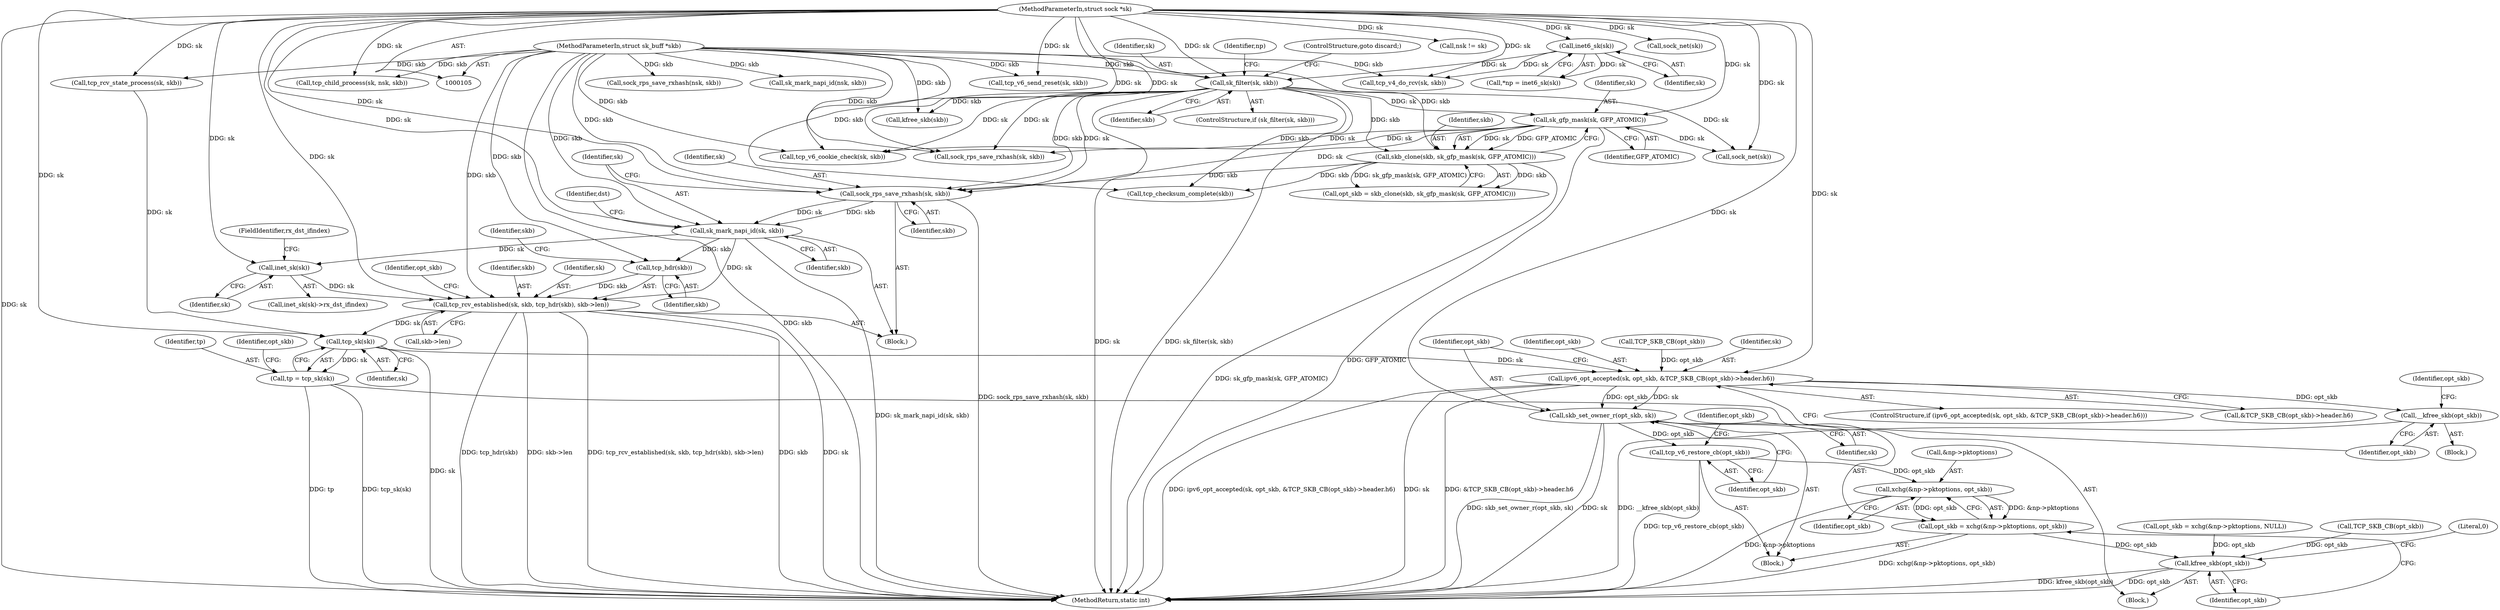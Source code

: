 digraph "1_linux_ac6e780070e30e4c35bd395acfe9191e6268bdd3_0@pointer" {
"1000161" [label="(Call,sock_rps_save_rxhash(sk, skb))"];
"1000131" [label="(Call,sk_filter(sk, skb))"];
"1000112" [label="(Call,inet6_sk(sk))"];
"1000106" [label="(MethodParameterIn,struct sock *sk)"];
"1000107" [label="(MethodParameterIn,struct sk_buff *skb)"];
"1000145" [label="(Call,sk_gfp_mask(sk, GFP_ATOMIC))"];
"1000143" [label="(Call,skb_clone(skb, sk_gfp_mask(sk, GFP_ATOMIC)))"];
"1000164" [label="(Call,sk_mark_napi_id(sk, skb))"];
"1000174" [label="(Call,inet_sk(sk))"];
"1000195" [label="(Call,tcp_rcv_established(sk, skb, tcp_hdr(skb), skb->len))"];
"1000292" [label="(Call,tcp_sk(sk))"];
"1000290" [label="(Call,tp = tcp_sk(sk))"];
"1000396" [label="(Call,ipv6_opt_accepted(sk, opt_skb, &TCP_SKB_CB(opt_skb)->header.h6))"];
"1000407" [label="(Call,skb_set_owner_r(opt_skb, sk))"];
"1000410" [label="(Call,tcp_v6_restore_cb(opt_skb))"];
"1000414" [label="(Call,xchg(&np->pktoptions, opt_skb))"];
"1000412" [label="(Call,opt_skb = xchg(&np->pktoptions, opt_skb))"];
"1000432" [label="(Call,kfree_skb(opt_skb))"];
"1000422" [label="(Call,__kfree_skb(opt_skb))"];
"1000198" [label="(Call,tcp_hdr(skb))"];
"1000396" [label="(Call,ipv6_opt_accepted(sk, opt_skb, &TCP_SKB_CB(opt_skb)->header.h6))"];
"1000424" [label="(Call,opt_skb = xchg(&np->pktoptions, NULL))"];
"1000281" [label="(Call,sock_net(sk))"];
"1000175" [label="(Identifier,sk)"];
"1000154" [label="(Block,)"];
"1000195" [label="(Call,tcp_rcv_established(sk, skb, tcp_hdr(skb), skb->len))"];
"1000141" [label="(Call,opt_skb = skb_clone(skb, sk_gfp_mask(sk, GFP_ATOMIC)))"];
"1000162" [label="(Identifier,sk)"];
"1000409" [label="(Identifier,sk)"];
"1000138" [label="(Identifier,np)"];
"1000237" [label="(Call,sk_mark_napi_id(nsk, skb))"];
"1000200" [label="(Call,skb->len)"];
"1000110" [label="(Call,*np = inet6_sk(sk))"];
"1000168" [label="(Identifier,dst)"];
"1000108" [label="(Block,)"];
"1000408" [label="(Identifier,opt_skb)"];
"1000412" [label="(Call,opt_skb = xchg(&np->pktoptions, opt_skb))"];
"1000163" [label="(Identifier,skb)"];
"1000436" [label="(MethodReturn,static int)"];
"1000173" [label="(Call,inet_sk(sk)->rx_dst_ifindex)"];
"1000267" [label="(Call,tcp_v6_send_reset(sk, skb))"];
"1000161" [label="(Call,sock_rps_save_rxhash(sk, skb))"];
"1000253" [label="(Call,sock_rps_save_rxhash(sk, skb))"];
"1000176" [label="(FieldIdentifier,rx_dst_ifindex)"];
"1000395" [label="(ControlStructure,if (ipv6_opt_accepted(sk, opt_skb, &TCP_SKB_CB(opt_skb)->header.h6)))"];
"1000422" [label="(Call,__kfree_skb(opt_skb))"];
"1000113" [label="(Identifier,sk)"];
"1000411" [label="(Identifier,opt_skb)"];
"1000421" [label="(Block,)"];
"1000164" [label="(Call,sk_mark_napi_id(sk, skb))"];
"1000257" [label="(Call,tcp_rcv_state_process(sk, skb))"];
"1000147" [label="(Identifier,GFP_ATOMIC)"];
"1000397" [label="(Identifier,sk)"];
"1000174" [label="(Call,inet_sk(sk))"];
"1000209" [label="(Call,tcp_checksum_complete(skb))"];
"1000106" [label="(MethodParameterIn,struct sock *sk)"];
"1000275" [label="(Call,kfree_skb(skb))"];
"1000165" [label="(Identifier,sk)"];
"1000222" [label="(Call,tcp_v6_cookie_check(sk, skb))"];
"1000131" [label="(Call,sk_filter(sk, skb))"];
"1000112" [label="(Call,inet6_sk(sk))"];
"1000133" [label="(Identifier,skb)"];
"1000107" [label="(MethodParameterIn,struct sk_buff *skb)"];
"1000198" [label="(Call,tcp_hdr(skb))"];
"1000290" [label="(Call,tp = tcp_sk(sk))"];
"1000134" [label="(ControlStructure,goto discard;)"];
"1000230" [label="(Call,nsk != sk)"];
"1000197" [label="(Identifier,skb)"];
"1000413" [label="(Identifier,opt_skb)"];
"1000145" [label="(Call,sk_gfp_mask(sk, GFP_ATOMIC))"];
"1000407" [label="(Call,skb_set_owner_r(opt_skb, sk))"];
"1000415" [label="(Call,&np->pktoptions)"];
"1000298" [label="(Call,TCP_SKB_CB(opt_skb))"];
"1000425" [label="(Identifier,opt_skb)"];
"1000423" [label="(Identifier,opt_skb)"];
"1000292" [label="(Call,tcp_sk(sk))"];
"1000398" [label="(Identifier,opt_skb)"];
"1000196" [label="(Identifier,sk)"];
"1000414" [label="(Call,xchg(&np->pktoptions, opt_skb))"];
"1000406" [label="(Block,)"];
"1000433" [label="(Identifier,opt_skb)"];
"1000132" [label="(Identifier,sk)"];
"1000241" [label="(Call,tcp_child_process(sk, nsk, skb))"];
"1000199" [label="(Identifier,skb)"];
"1000201" [label="(Identifier,skb)"];
"1000204" [label="(Identifier,opt_skb)"];
"1000127" [label="(Call,tcp_v4_do_rcv(sk, skb))"];
"1000285" [label="(Call,sock_net(sk))"];
"1000234" [label="(Call,sock_rps_save_rxhash(nsk, skb))"];
"1000419" [label="(Identifier,opt_skb)"];
"1000146" [label="(Identifier,sk)"];
"1000410" [label="(Call,tcp_v6_restore_cb(opt_skb))"];
"1000130" [label="(ControlStructure,if (sk_filter(sk, skb)))"];
"1000166" [label="(Identifier,skb)"];
"1000143" [label="(Call,skb_clone(skb, sk_gfp_mask(sk, GFP_ATOMIC)))"];
"1000432" [label="(Call,kfree_skb(opt_skb))"];
"1000402" [label="(Call,TCP_SKB_CB(opt_skb))"];
"1000299" [label="(Identifier,opt_skb)"];
"1000435" [label="(Literal,0)"];
"1000291" [label="(Identifier,tp)"];
"1000399" [label="(Call,&TCP_SKB_CB(opt_skb)->header.h6)"];
"1000293" [label="(Identifier,sk)"];
"1000144" [label="(Identifier,skb)"];
"1000161" -> "1000154"  [label="AST: "];
"1000161" -> "1000163"  [label="CFG: "];
"1000162" -> "1000161"  [label="AST: "];
"1000163" -> "1000161"  [label="AST: "];
"1000165" -> "1000161"  [label="CFG: "];
"1000161" -> "1000436"  [label="DDG: sock_rps_save_rxhash(sk, skb)"];
"1000131" -> "1000161"  [label="DDG: sk"];
"1000131" -> "1000161"  [label="DDG: skb"];
"1000145" -> "1000161"  [label="DDG: sk"];
"1000106" -> "1000161"  [label="DDG: sk"];
"1000143" -> "1000161"  [label="DDG: skb"];
"1000107" -> "1000161"  [label="DDG: skb"];
"1000161" -> "1000164"  [label="DDG: sk"];
"1000161" -> "1000164"  [label="DDG: skb"];
"1000131" -> "1000130"  [label="AST: "];
"1000131" -> "1000133"  [label="CFG: "];
"1000132" -> "1000131"  [label="AST: "];
"1000133" -> "1000131"  [label="AST: "];
"1000134" -> "1000131"  [label="CFG: "];
"1000138" -> "1000131"  [label="CFG: "];
"1000131" -> "1000436"  [label="DDG: sk"];
"1000131" -> "1000436"  [label="DDG: sk_filter(sk, skb)"];
"1000112" -> "1000131"  [label="DDG: sk"];
"1000106" -> "1000131"  [label="DDG: sk"];
"1000107" -> "1000131"  [label="DDG: skb"];
"1000131" -> "1000143"  [label="DDG: skb"];
"1000131" -> "1000145"  [label="DDG: sk"];
"1000131" -> "1000209"  [label="DDG: skb"];
"1000131" -> "1000222"  [label="DDG: sk"];
"1000131" -> "1000253"  [label="DDG: sk"];
"1000131" -> "1000275"  [label="DDG: skb"];
"1000131" -> "1000281"  [label="DDG: sk"];
"1000112" -> "1000110"  [label="AST: "];
"1000112" -> "1000113"  [label="CFG: "];
"1000113" -> "1000112"  [label="AST: "];
"1000110" -> "1000112"  [label="CFG: "];
"1000112" -> "1000110"  [label="DDG: sk"];
"1000106" -> "1000112"  [label="DDG: sk"];
"1000112" -> "1000127"  [label="DDG: sk"];
"1000106" -> "1000105"  [label="AST: "];
"1000106" -> "1000436"  [label="DDG: sk"];
"1000106" -> "1000127"  [label="DDG: sk"];
"1000106" -> "1000145"  [label="DDG: sk"];
"1000106" -> "1000164"  [label="DDG: sk"];
"1000106" -> "1000174"  [label="DDG: sk"];
"1000106" -> "1000195"  [label="DDG: sk"];
"1000106" -> "1000222"  [label="DDG: sk"];
"1000106" -> "1000230"  [label="DDG: sk"];
"1000106" -> "1000241"  [label="DDG: sk"];
"1000106" -> "1000253"  [label="DDG: sk"];
"1000106" -> "1000257"  [label="DDG: sk"];
"1000106" -> "1000267"  [label="DDG: sk"];
"1000106" -> "1000281"  [label="DDG: sk"];
"1000106" -> "1000285"  [label="DDG: sk"];
"1000106" -> "1000292"  [label="DDG: sk"];
"1000106" -> "1000396"  [label="DDG: sk"];
"1000106" -> "1000407"  [label="DDG: sk"];
"1000107" -> "1000105"  [label="AST: "];
"1000107" -> "1000436"  [label="DDG: skb"];
"1000107" -> "1000127"  [label="DDG: skb"];
"1000107" -> "1000143"  [label="DDG: skb"];
"1000107" -> "1000164"  [label="DDG: skb"];
"1000107" -> "1000195"  [label="DDG: skb"];
"1000107" -> "1000198"  [label="DDG: skb"];
"1000107" -> "1000209"  [label="DDG: skb"];
"1000107" -> "1000222"  [label="DDG: skb"];
"1000107" -> "1000234"  [label="DDG: skb"];
"1000107" -> "1000237"  [label="DDG: skb"];
"1000107" -> "1000241"  [label="DDG: skb"];
"1000107" -> "1000253"  [label="DDG: skb"];
"1000107" -> "1000257"  [label="DDG: skb"];
"1000107" -> "1000267"  [label="DDG: skb"];
"1000107" -> "1000275"  [label="DDG: skb"];
"1000145" -> "1000143"  [label="AST: "];
"1000145" -> "1000147"  [label="CFG: "];
"1000146" -> "1000145"  [label="AST: "];
"1000147" -> "1000145"  [label="AST: "];
"1000143" -> "1000145"  [label="CFG: "];
"1000145" -> "1000436"  [label="DDG: GFP_ATOMIC"];
"1000145" -> "1000143"  [label="DDG: sk"];
"1000145" -> "1000143"  [label="DDG: GFP_ATOMIC"];
"1000145" -> "1000222"  [label="DDG: sk"];
"1000145" -> "1000253"  [label="DDG: sk"];
"1000145" -> "1000281"  [label="DDG: sk"];
"1000143" -> "1000141"  [label="AST: "];
"1000144" -> "1000143"  [label="AST: "];
"1000141" -> "1000143"  [label="CFG: "];
"1000143" -> "1000436"  [label="DDG: sk_gfp_mask(sk, GFP_ATOMIC)"];
"1000143" -> "1000141"  [label="DDG: skb"];
"1000143" -> "1000141"  [label="DDG: sk_gfp_mask(sk, GFP_ATOMIC)"];
"1000143" -> "1000209"  [label="DDG: skb"];
"1000164" -> "1000154"  [label="AST: "];
"1000164" -> "1000166"  [label="CFG: "];
"1000165" -> "1000164"  [label="AST: "];
"1000166" -> "1000164"  [label="AST: "];
"1000168" -> "1000164"  [label="CFG: "];
"1000164" -> "1000436"  [label="DDG: sk_mark_napi_id(sk, skb)"];
"1000164" -> "1000174"  [label="DDG: sk"];
"1000164" -> "1000195"  [label="DDG: sk"];
"1000164" -> "1000198"  [label="DDG: skb"];
"1000174" -> "1000173"  [label="AST: "];
"1000174" -> "1000175"  [label="CFG: "];
"1000175" -> "1000174"  [label="AST: "];
"1000176" -> "1000174"  [label="CFG: "];
"1000174" -> "1000195"  [label="DDG: sk"];
"1000195" -> "1000154"  [label="AST: "];
"1000195" -> "1000200"  [label="CFG: "];
"1000196" -> "1000195"  [label="AST: "];
"1000197" -> "1000195"  [label="AST: "];
"1000198" -> "1000195"  [label="AST: "];
"1000200" -> "1000195"  [label="AST: "];
"1000204" -> "1000195"  [label="CFG: "];
"1000195" -> "1000436"  [label="DDG: skb->len"];
"1000195" -> "1000436"  [label="DDG: tcp_rcv_established(sk, skb, tcp_hdr(skb), skb->len)"];
"1000195" -> "1000436"  [label="DDG: skb"];
"1000195" -> "1000436"  [label="DDG: sk"];
"1000195" -> "1000436"  [label="DDG: tcp_hdr(skb)"];
"1000198" -> "1000195"  [label="DDG: skb"];
"1000195" -> "1000292"  [label="DDG: sk"];
"1000292" -> "1000290"  [label="AST: "];
"1000292" -> "1000293"  [label="CFG: "];
"1000293" -> "1000292"  [label="AST: "];
"1000290" -> "1000292"  [label="CFG: "];
"1000292" -> "1000436"  [label="DDG: sk"];
"1000292" -> "1000290"  [label="DDG: sk"];
"1000257" -> "1000292"  [label="DDG: sk"];
"1000292" -> "1000396"  [label="DDG: sk"];
"1000290" -> "1000108"  [label="AST: "];
"1000291" -> "1000290"  [label="AST: "];
"1000299" -> "1000290"  [label="CFG: "];
"1000290" -> "1000436"  [label="DDG: tp"];
"1000290" -> "1000436"  [label="DDG: tcp_sk(sk)"];
"1000396" -> "1000395"  [label="AST: "];
"1000396" -> "1000399"  [label="CFG: "];
"1000397" -> "1000396"  [label="AST: "];
"1000398" -> "1000396"  [label="AST: "];
"1000399" -> "1000396"  [label="AST: "];
"1000408" -> "1000396"  [label="CFG: "];
"1000423" -> "1000396"  [label="CFG: "];
"1000396" -> "1000436"  [label="DDG: ipv6_opt_accepted(sk, opt_skb, &TCP_SKB_CB(opt_skb)->header.h6)"];
"1000396" -> "1000436"  [label="DDG: sk"];
"1000396" -> "1000436"  [label="DDG: &TCP_SKB_CB(opt_skb)->header.h6"];
"1000402" -> "1000396"  [label="DDG: opt_skb"];
"1000396" -> "1000407"  [label="DDG: opt_skb"];
"1000396" -> "1000407"  [label="DDG: sk"];
"1000396" -> "1000422"  [label="DDG: opt_skb"];
"1000407" -> "1000406"  [label="AST: "];
"1000407" -> "1000409"  [label="CFG: "];
"1000408" -> "1000407"  [label="AST: "];
"1000409" -> "1000407"  [label="AST: "];
"1000411" -> "1000407"  [label="CFG: "];
"1000407" -> "1000436"  [label="DDG: sk"];
"1000407" -> "1000436"  [label="DDG: skb_set_owner_r(opt_skb, sk)"];
"1000407" -> "1000410"  [label="DDG: opt_skb"];
"1000410" -> "1000406"  [label="AST: "];
"1000410" -> "1000411"  [label="CFG: "];
"1000411" -> "1000410"  [label="AST: "];
"1000413" -> "1000410"  [label="CFG: "];
"1000410" -> "1000436"  [label="DDG: tcp_v6_restore_cb(opt_skb)"];
"1000410" -> "1000414"  [label="DDG: opt_skb"];
"1000414" -> "1000412"  [label="AST: "];
"1000414" -> "1000419"  [label="CFG: "];
"1000415" -> "1000414"  [label="AST: "];
"1000419" -> "1000414"  [label="AST: "];
"1000412" -> "1000414"  [label="CFG: "];
"1000414" -> "1000436"  [label="DDG: &np->pktoptions"];
"1000414" -> "1000412"  [label="DDG: &np->pktoptions"];
"1000414" -> "1000412"  [label="DDG: opt_skb"];
"1000412" -> "1000406"  [label="AST: "];
"1000413" -> "1000412"  [label="AST: "];
"1000433" -> "1000412"  [label="CFG: "];
"1000412" -> "1000436"  [label="DDG: xchg(&np->pktoptions, opt_skb)"];
"1000412" -> "1000432"  [label="DDG: opt_skb"];
"1000432" -> "1000108"  [label="AST: "];
"1000432" -> "1000433"  [label="CFG: "];
"1000433" -> "1000432"  [label="AST: "];
"1000435" -> "1000432"  [label="CFG: "];
"1000432" -> "1000436"  [label="DDG: kfree_skb(opt_skb)"];
"1000432" -> "1000436"  [label="DDG: opt_skb"];
"1000298" -> "1000432"  [label="DDG: opt_skb"];
"1000424" -> "1000432"  [label="DDG: opt_skb"];
"1000422" -> "1000421"  [label="AST: "];
"1000422" -> "1000423"  [label="CFG: "];
"1000423" -> "1000422"  [label="AST: "];
"1000425" -> "1000422"  [label="CFG: "];
"1000422" -> "1000436"  [label="DDG: __kfree_skb(opt_skb)"];
"1000198" -> "1000199"  [label="CFG: "];
"1000199" -> "1000198"  [label="AST: "];
"1000201" -> "1000198"  [label="CFG: "];
}
